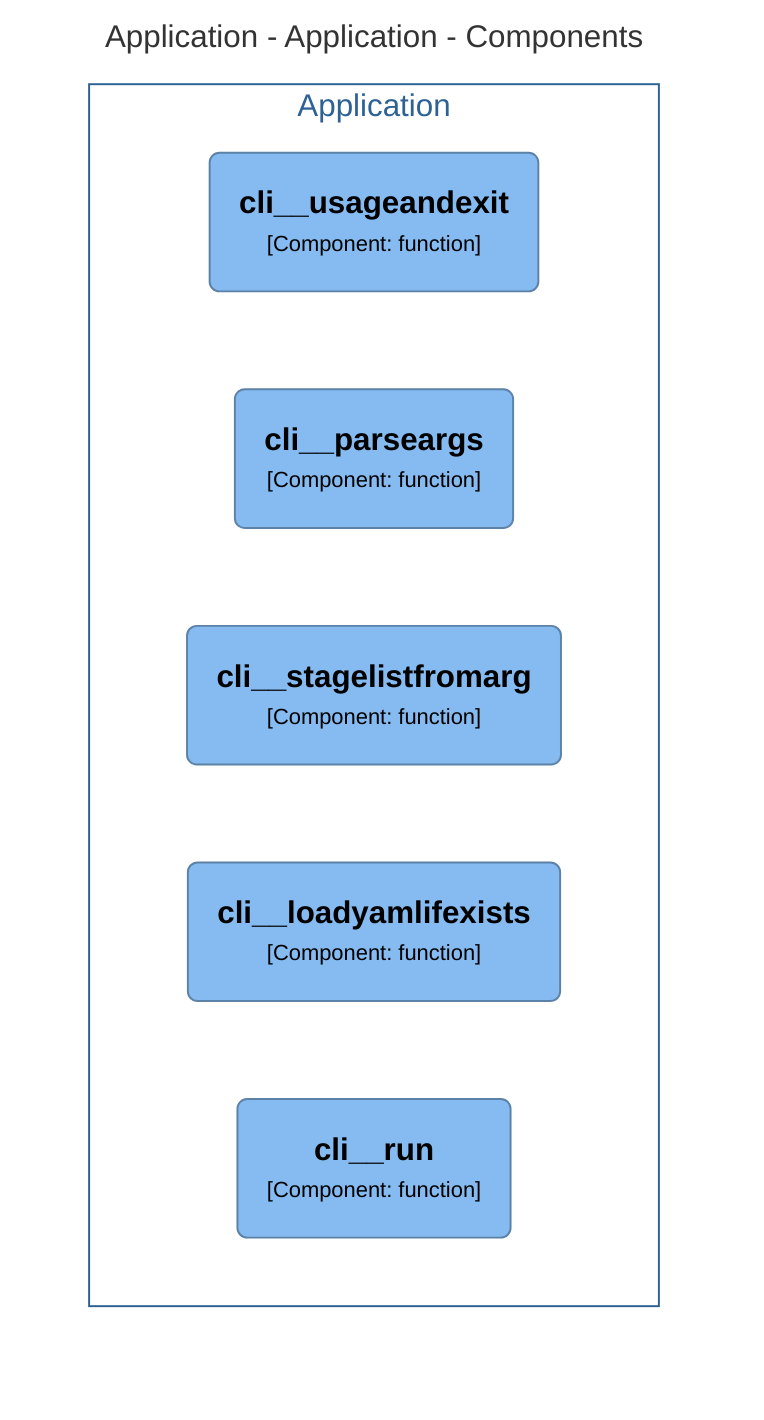 graph TB
  linkStyle default fill:#ffffff

  subgraph diagram ["Application - Application - Components"]
    style diagram fill:#ffffff,stroke:#ffffff

    subgraph 8 ["Application"]
      style 8 fill:#ffffff,stroke:#2e6295,color:#2e6295

      21("<div style='font-weight: bold'>cli__usageandexit</div><div style='font-size: 70%; margin-top: 0px'>[Component: function]</div>")
      style 21 fill:#85bbf0,stroke:#5d82a8,color:#000000
      22("<div style='font-weight: bold'>cli__parseargs</div><div style='font-size: 70%; margin-top: 0px'>[Component: function]</div>")
      style 22 fill:#85bbf0,stroke:#5d82a8,color:#000000
      23("<div style='font-weight: bold'>cli__stagelistfromarg</div><div style='font-size: 70%; margin-top: 0px'>[Component: function]</div>")
      style 23 fill:#85bbf0,stroke:#5d82a8,color:#000000
      24("<div style='font-weight: bold'>cli__loadyamlifexists</div><div style='font-size: 70%; margin-top: 0px'>[Component: function]</div>")
      style 24 fill:#85bbf0,stroke:#5d82a8,color:#000000
      25("<div style='font-weight: bold'>cli__run</div><div style='font-size: 70%; margin-top: 0px'>[Component: function]</div>")
      style 25 fill:#85bbf0,stroke:#5d82a8,color:#000000
    end

  end